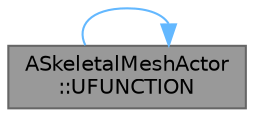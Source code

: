 digraph "ASkeletalMeshActor::UFUNCTION"
{
 // INTERACTIVE_SVG=YES
 // LATEX_PDF_SIZE
  bgcolor="transparent";
  edge [fontname=Helvetica,fontsize=10,labelfontname=Helvetica,labelfontsize=10];
  node [fontname=Helvetica,fontsize=10,shape=box,height=0.2,width=0.4];
  rankdir="LR";
  Node1 [id="Node000001",label="ASkeletalMeshActor\l::UFUNCTION",height=0.2,width=0.4,color="gray40", fillcolor="grey60", style="filled", fontcolor="black",tooltip="Replication Notification Callbacks."];
  Node1 -> Node1 [id="edge1_Node000001_Node000001",color="steelblue1",style="solid",tooltip=" "];
}
